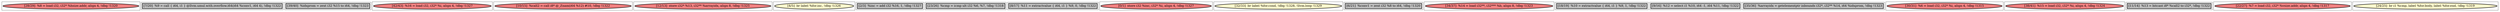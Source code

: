 
digraph G {





subgraph cluster20 {


node1076 [penwidth=3.0,fontsize=20,fillcolor=lightcoral,label="[28/29]  %8 = load i32, i32* %hsize.addr, align 4, !dbg !1320",shape=ellipse,style=filled ]



}

subgraph cluster18 {


node1074 [penwidth=3.0,fontsize=20,fillcolor=grey,label="[7/20]  %9 = call { i64, i1 } @llvm.umul.with.overflow.i64(i64 %conv1, i64 4), !dbg !1322",shape=rectangle,style=filled ]



}

subgraph cluster16 {


node1072 [penwidth=3.0,fontsize=20,fillcolor=grey,label="[39/40]  %idxprom = zext i32 %15 to i64, !dbg !1323",shape=rectangle,style=filled ]



}

subgraph cluster17 {


node1073 [penwidth=3.0,fontsize=20,fillcolor=lightcoral,label="[42/43]  %16 = load i32, i32* %i, align 4, !dbg !1327",shape=ellipse,style=filled ]



}

subgraph cluster4 {


node1060 [penwidth=3.0,fontsize=20,fillcolor=lightcoral,label="[10/15]  %call2 = call i8* @_Znam(i64 %12) #10, !dbg !1322",shape=ellipse,style=filled ]



}

subgraph cluster3 {


node1059 [penwidth=3.0,fontsize=20,fillcolor=lightcoral,label="[12/13]  store i32* %13, i32** %arrayidx, align 8, !dbg !1325",shape=ellipse,style=filled ]



}

subgraph cluster2 {


node1058 [penwidth=3.0,fontsize=20,fillcolor=lemonchiffon,label="[4/5]  br label %for.inc, !dbg !1326",shape=ellipse,style=filled ]



}

subgraph cluster1 {


node1057 [penwidth=3.0,fontsize=20,fillcolor=grey,label="[2/3]  %inc = add i32 %16, 1, !dbg !1327",shape=rectangle,style=filled ]



}

subgraph cluster12 {


node1068 [penwidth=3.0,fontsize=20,fillcolor=grey,label="[23/26]  %cmp = icmp ult i32 %6, %7, !dbg !1318",shape=rectangle,style=filled ]



}

subgraph cluster5 {


node1061 [penwidth=3.0,fontsize=20,fillcolor=grey,label="[8/17]  %11 = extractvalue { i64, i1 } %9, 0, !dbg !1322",shape=rectangle,style=filled ]



}

subgraph cluster0 {


node1056 [penwidth=3.0,fontsize=20,fillcolor=lightcoral,label="[0/1]  store i32 %inc, i32* %i, align 4, !dbg !1327",shape=ellipse,style=filled ]



}

subgraph cluster6 {


node1062 [penwidth=3.0,fontsize=20,fillcolor=lemonchiffon,label="[32/33]  br label %for.cond, !dbg !1328, !llvm.loop !1329",shape=ellipse,style=filled ]



}

subgraph cluster14 {


node1070 [penwidth=3.0,fontsize=20,fillcolor=grey,label="[6/21]  %conv1 = zext i32 %8 to i64, !dbg !1320",shape=rectangle,style=filled ]



}

subgraph cluster7 {


node1063 [penwidth=3.0,fontsize=20,fillcolor=lightcoral,label="[34/37]  %14 = load i32**, i32*** %b, align 8, !dbg !1323",shape=ellipse,style=filled ]



}

subgraph cluster8 {


node1064 [penwidth=3.0,fontsize=20,fillcolor=grey,label="[18/19]  %10 = extractvalue { i64, i1 } %9, 1, !dbg !1322",shape=rectangle,style=filled ]



}

subgraph cluster21 {


node1077 [penwidth=3.0,fontsize=20,fillcolor=grey,label="[9/16]  %12 = select i1 %10, i64 -1, i64 %11, !dbg !1322",shape=rectangle,style=filled ]



}

subgraph cluster9 {


node1065 [penwidth=3.0,fontsize=20,fillcolor=grey,label="[35/36]  %arrayidx = getelementptr inbounds i32*, i32** %14, i64 %idxprom, !dbg !1323",shape=rectangle,style=filled ]



}

subgraph cluster19 {


node1075 [penwidth=3.0,fontsize=20,fillcolor=lightcoral,label="[30/31]  %6 = load i32, i32* %i, align 4, !dbg !1315",shape=ellipse,style=filled ]



}

subgraph cluster10 {


node1066 [penwidth=3.0,fontsize=20,fillcolor=lightcoral,label="[38/41]  %15 = load i32, i32* %i, align 4, !dbg !1324",shape=ellipse,style=filled ]



}

subgraph cluster11 {


node1067 [penwidth=3.0,fontsize=20,fillcolor=grey,label="[11/14]  %13 = bitcast i8* %call2 to i32*, !dbg !1322",shape=rectangle,style=filled ]



}

subgraph cluster13 {


node1069 [penwidth=3.0,fontsize=20,fillcolor=lightcoral,label="[22/27]  %7 = load i32, i32* %vsize.addr, align 4, !dbg !1317",shape=ellipse,style=filled ]



}

subgraph cluster15 {


node1071 [penwidth=3.0,fontsize=20,fillcolor=lemonchiffon,label="[24/25]  br i1 %cmp, label %for.body, label %for.end, !dbg !1319",shape=ellipse,style=filled ]



}

}
